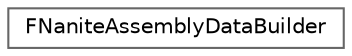 digraph "Graphical Class Hierarchy"
{
 // INTERACTIVE_SVG=YES
 // LATEX_PDF_SIZE
  bgcolor="transparent";
  edge [fontname=Helvetica,fontsize=10,labelfontname=Helvetica,labelfontsize=10];
  node [fontname=Helvetica,fontsize=10,shape=box,height=0.2,width=0.4];
  rankdir="LR";
  Node0 [id="Node000000",label="FNaniteAssemblyDataBuilder",height=0.2,width=0.4,color="grey40", fillcolor="white", style="filled",URL="$dc/db2/classFNaniteAssemblyDataBuilder.html",tooltip="Helper class for building a Nanite assembly."];
}
